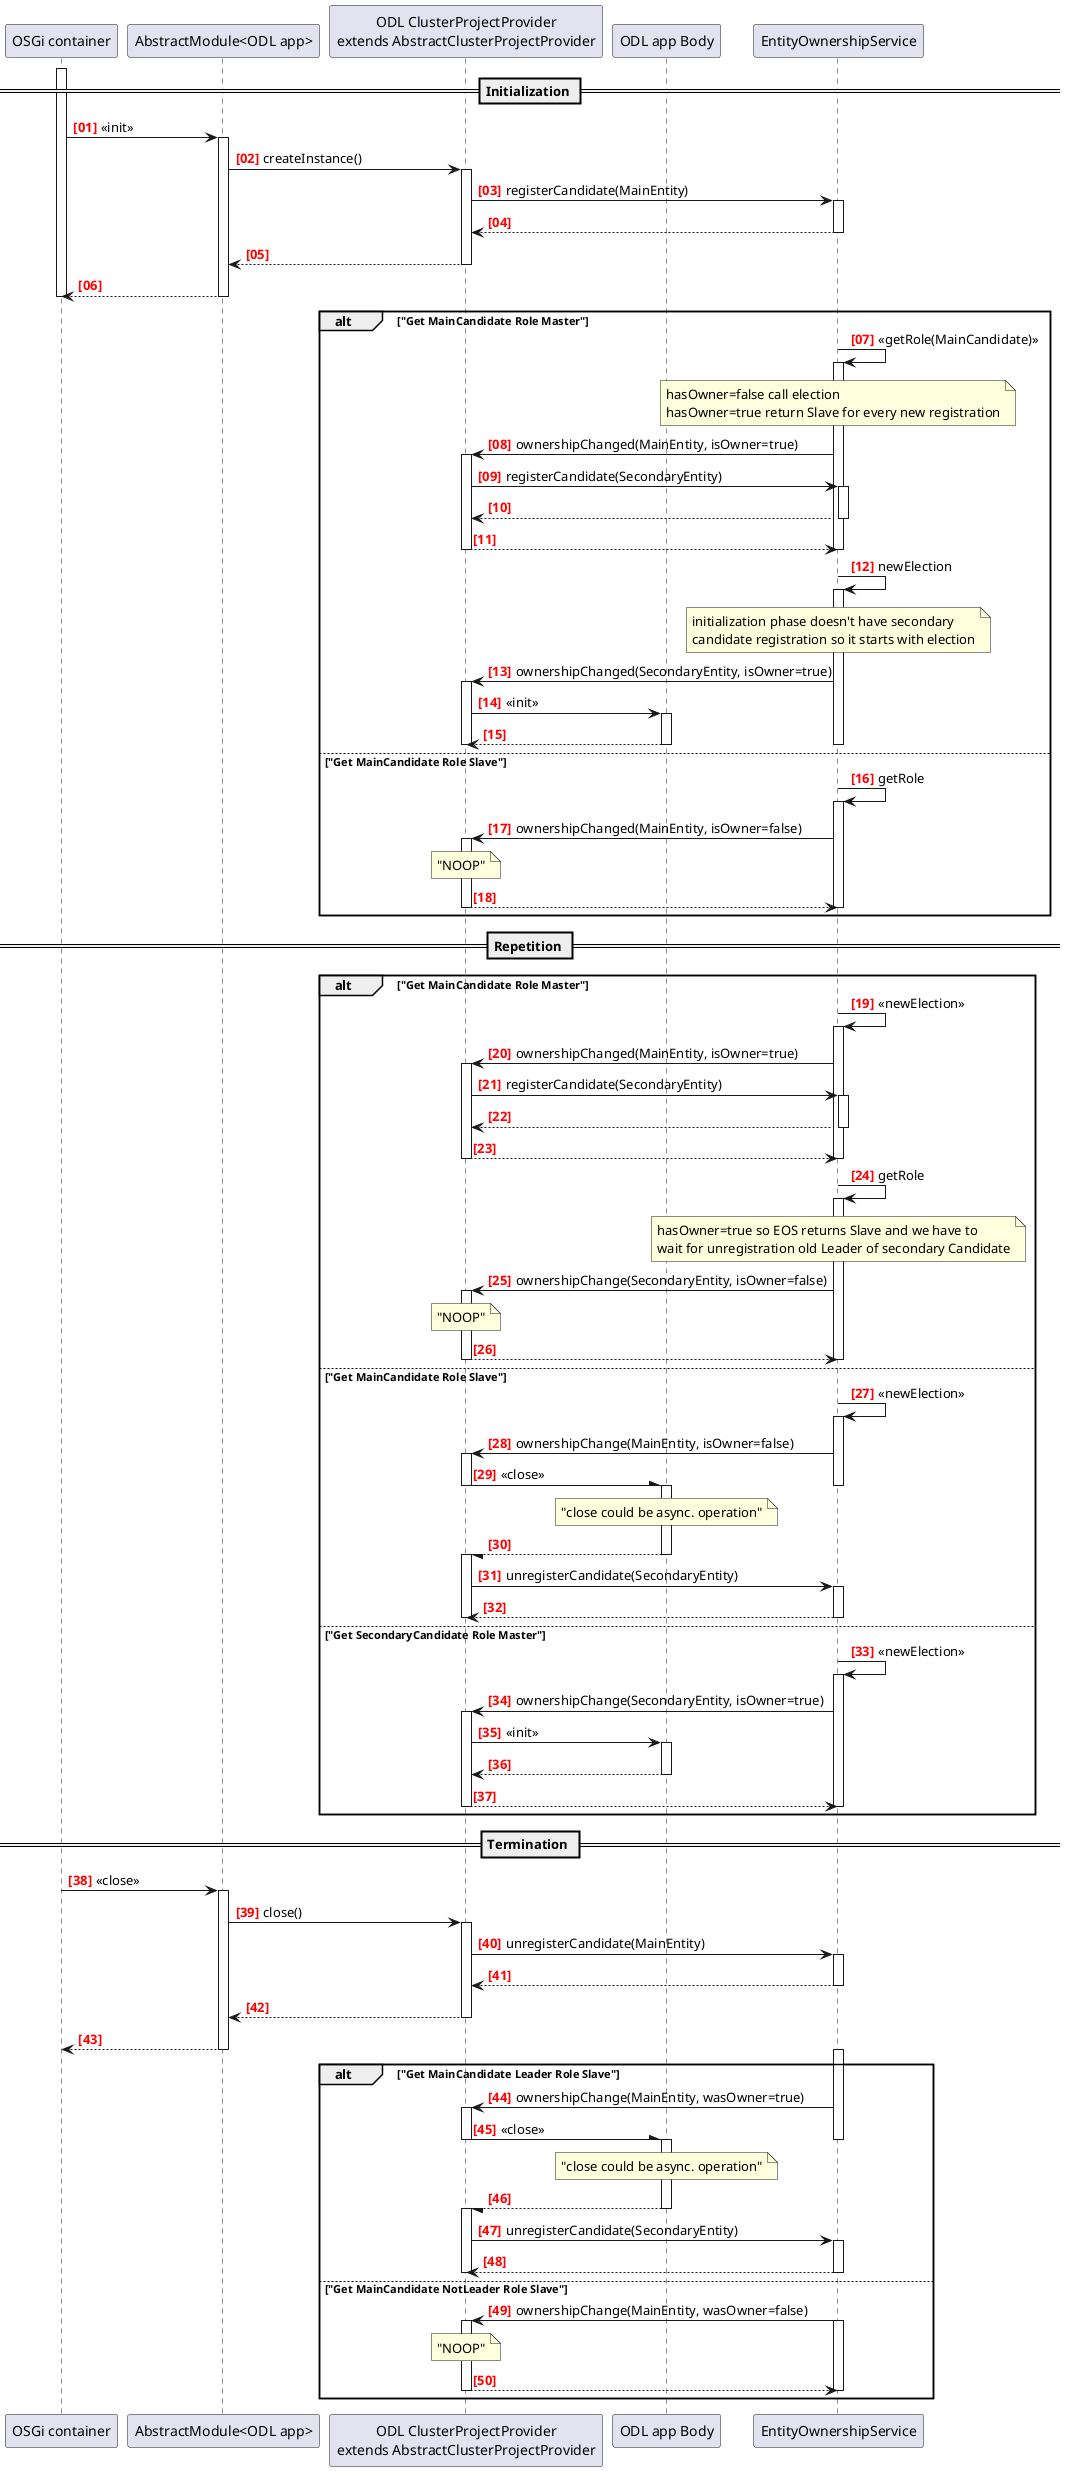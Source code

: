["plantuml", "06_processAppSingleInst", "svg"]

------------
@startuml


  autonumber "<font color=red><b>[00]"

  participant "OSGi container" as osgi
  participant "AbstractModule<ODL app>" as module
  participant "ODL ClusterProjectProvider\nextends AbstractClusterProjectProvider" as provider
  participant "ODL app Body" as body
  participant "EntityOwnershipService" as eos

  == Initialization ==

  activate osgi
    osgi -> module : <<init>>
    activate module
      module -> provider : createInstance()
      activate provider
        provider -> eos : registerCandidate(MainEntity)
        activate eos
          provider <-- eos
        deactivate eos
        module <-- provider
      deactivate provider
      osgi <-- module
    deactivate module
  deactivate osgi

  alt "Get MainCandidate Role Master"
    eos -> eos : <<getRole(MainCandidate)>>
    activate eos
      note over eos
        hasOwner=false call election
        hasOwner=true return Slave for every new registration
      end note
      provider <- eos : ownershipChanged(MainEntity, isOwner=true)
      activate provider
        provider -> eos : registerCandidate(SecondaryEntity)
        activate eos
          provider <-- eos
        deactivate eos
        provider --> eos
      deactivate provider
    deactivate eos
    eos -> eos : newElection
    note over eos
      initialization phase doesn't have secondary
      candidate registration so it starts with election
    end note
    activate eos
      provider <- eos : ownershipChanged(SecondaryEntity, isOwner=true)
      activate provider
        provider -> body : <<init>>
        activate body
          provider <-- body
        deactivate body
      deactivate provider
    deactivate eos

  else "Get MainCandidate Role Slave"
    eos -> eos : getRole
    activate eos
      provider <- eos : ownershipChanged(MainEntity, isOwner=false)
      activate provider
        note over provider : "NOOP"
        provider --> eos
      deactivate provider
    deactivate eos
  end

  == Repetition ==

  alt "Get MainCandidate Role Master"
    eos -> eos : <<newElection>>
    activate eos
      provider <- eos : ownershipChanged(MainEntity, isOwner=true)
      activate provider
        provider -> eos : registerCandidate(SecondaryEntity)
        activate eos
          provider <-- eos
        deactivate eos
        provider --> eos
      deactivate provider
    deactivate eos
    eos -> eos : getRole
    note over eos
      hasOwner=true so EOS returns Slave and we have to
      wait for unregistration old Leader of secondary Candidate
    end note
    activate eos
      provider <-eos : ownershipChange(SecondaryEntity, isOwner=false)
      activate provider
        note over provider : "NOOP"
        provider --> eos
      deactivate provider
    deactivate eos

  else "Get MainCandidate Role Slave"
    eos -> eos : <<newElection>>
    activate eos
      provider <- eos : ownershipChange(MainEntity, isOwner=false)
      activate provider
        provider -\ body : <<close>>
      deactivate provider
    deactivate eos
    activate body
      note over body : "close could be async. operation"
      provider \-- body
    deactivate body
    activate provider
      provider -> eos : unregisterCandidate(SecondaryEntity)
      activate eos
        provider <-- eos
      deactivate eos
    deactivate provider

  else "Get SecondaryCandidate Role Master"
    eos -> eos : <<newElection>>
    activate eos
      provider <- eos : ownershipChange(SecondaryEntity, isOwner=true)
      activate provider
        provider -> body : <<init>>
        activate body
          provider <-- body
        deactivate body
        provider --> eos
      deactivate provider
    deactivate eos

  end

  == Termination ==

  activate osgi
    osgi -> module : <<close>>
    activate module
      module -> provider : close()
      activate provider
        provider -> eos : unregisterCandidate(MainEntity)
        activate eos
          provider <-- eos
        deactivate eos
        module <-- provider
      deactivate provider
      osgi <-- module
    deactivate module
  deactivate osgi

  alt "Get MainCandidate Leader Role Slave"
    activate eos
      provider <- eos : ownershipChange(MainEntity, wasOwner=true)
      activate provider
        provider -\ body : <<close>>
      deactivate provider
    deactivate eos
    activate body
      note over body : "close could be async. operation"
      provider \-- body
    deactivate body
    activate provider
      provider -> eos : unregisterCandidate(SecondaryEntity)
      activate eos
        provider <-- eos
      deactivate eos
    deactivate provider

  else "Get MainCandidate NotLeader Role Slave"
    provider <- eos : ownershipChange(MainEntity, wasOwner=false)
    activate eos
      activate provider
        note over provider : "NOOP"
        provider --> eos
      deactivate provider
    deactivate eos

  end


@enduml
------------
